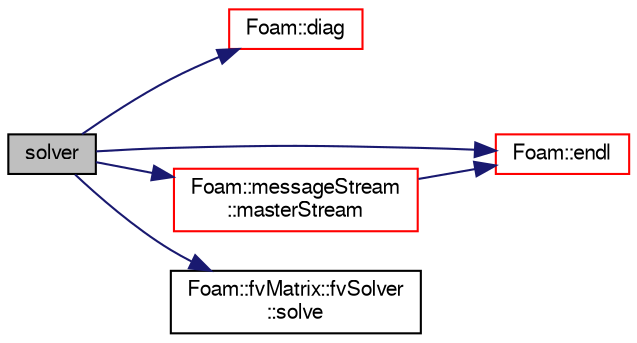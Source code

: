 digraph "solver"
{
  bgcolor="transparent";
  edge [fontname="FreeSans",fontsize="10",labelfontname="FreeSans",labelfontsize="10"];
  node [fontname="FreeSans",fontsize="10",shape=record];
  rankdir="LR";
  Node6994 [label="solver",height=0.2,width=0.4,color="black", fillcolor="grey75", style="filled", fontcolor="black"];
  Node6994 -> Node6995 [color="midnightblue",fontsize="10",style="solid",fontname="FreeSans"];
  Node6995 [label="Foam::diag",height=0.2,width=0.4,color="red",URL="$a21124.html#a8cdb0ba0633c91ed7041368519cd217c"];
  Node6994 -> Node7000 [color="midnightblue",fontsize="10",style="solid",fontname="FreeSans"];
  Node7000 [label="Foam::endl",height=0.2,width=0.4,color="red",URL="$a21124.html#a2db8fe02a0d3909e9351bb4275b23ce4",tooltip="Add newline and flush stream. "];
  Node6994 -> Node7002 [color="midnightblue",fontsize="10",style="solid",fontname="FreeSans"];
  Node7002 [label="Foam::messageStream\l::masterStream",height=0.2,width=0.4,color="red",URL="$a26098.html#a0edcebd1d86ac65765e16f155d17b351",tooltip="Convert to OSstream. "];
  Node7002 -> Node7000 [color="midnightblue",fontsize="10",style="solid",fontname="FreeSans"];
  Node6994 -> Node7007 [color="midnightblue",fontsize="10",style="solid",fontname="FreeSans"];
  Node7007 [label="Foam::fvMatrix::fvSolver\l::solve",height=0.2,width=0.4,color="black",URL="$a22622.html#ace6ad0aabbb750340fa4fb39990fd7cb",tooltip="Solve returning the solution statistics. "];
}
